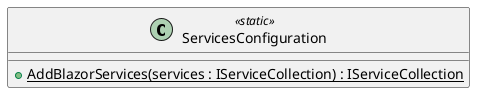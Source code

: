 @startuml ServicesConfiguration
class ServicesConfiguration <<static>>  {
    + {static} AddBlazorServices(services : IServiceCollection) : IServiceCollection
}
@enduml